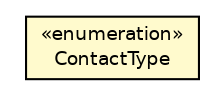 #!/usr/local/bin/dot
#
# Class diagram 
# Generated by UMLGraph version R5_6 (http://www.umlgraph.org/)
#

digraph G {
	edge [fontname="Helvetica",fontsize=10,labelfontname="Helvetica",labelfontsize=10];
	node [fontname="Helvetica",fontsize=10,shape=plaintext];
	nodesep=0.25;
	ranksep=0.5;
	// net.ljcomputing.people.domain.ContactType
	c94 [label=<<table title="net.ljcomputing.people.domain.ContactType" border="0" cellborder="1" cellspacing="0" cellpadding="2" port="p" bgcolor="lemonChiffon" href="./ContactType.html">
		<tr><td><table border="0" cellspacing="0" cellpadding="1">
<tr><td align="center" balign="center"> &#171;enumeration&#187; </td></tr>
<tr><td align="center" balign="center"> ContactType </td></tr>
		</table></td></tr>
		</table>>, URL="./ContactType.html", fontname="Helvetica", fontcolor="black", fontsize=9.0];
}

